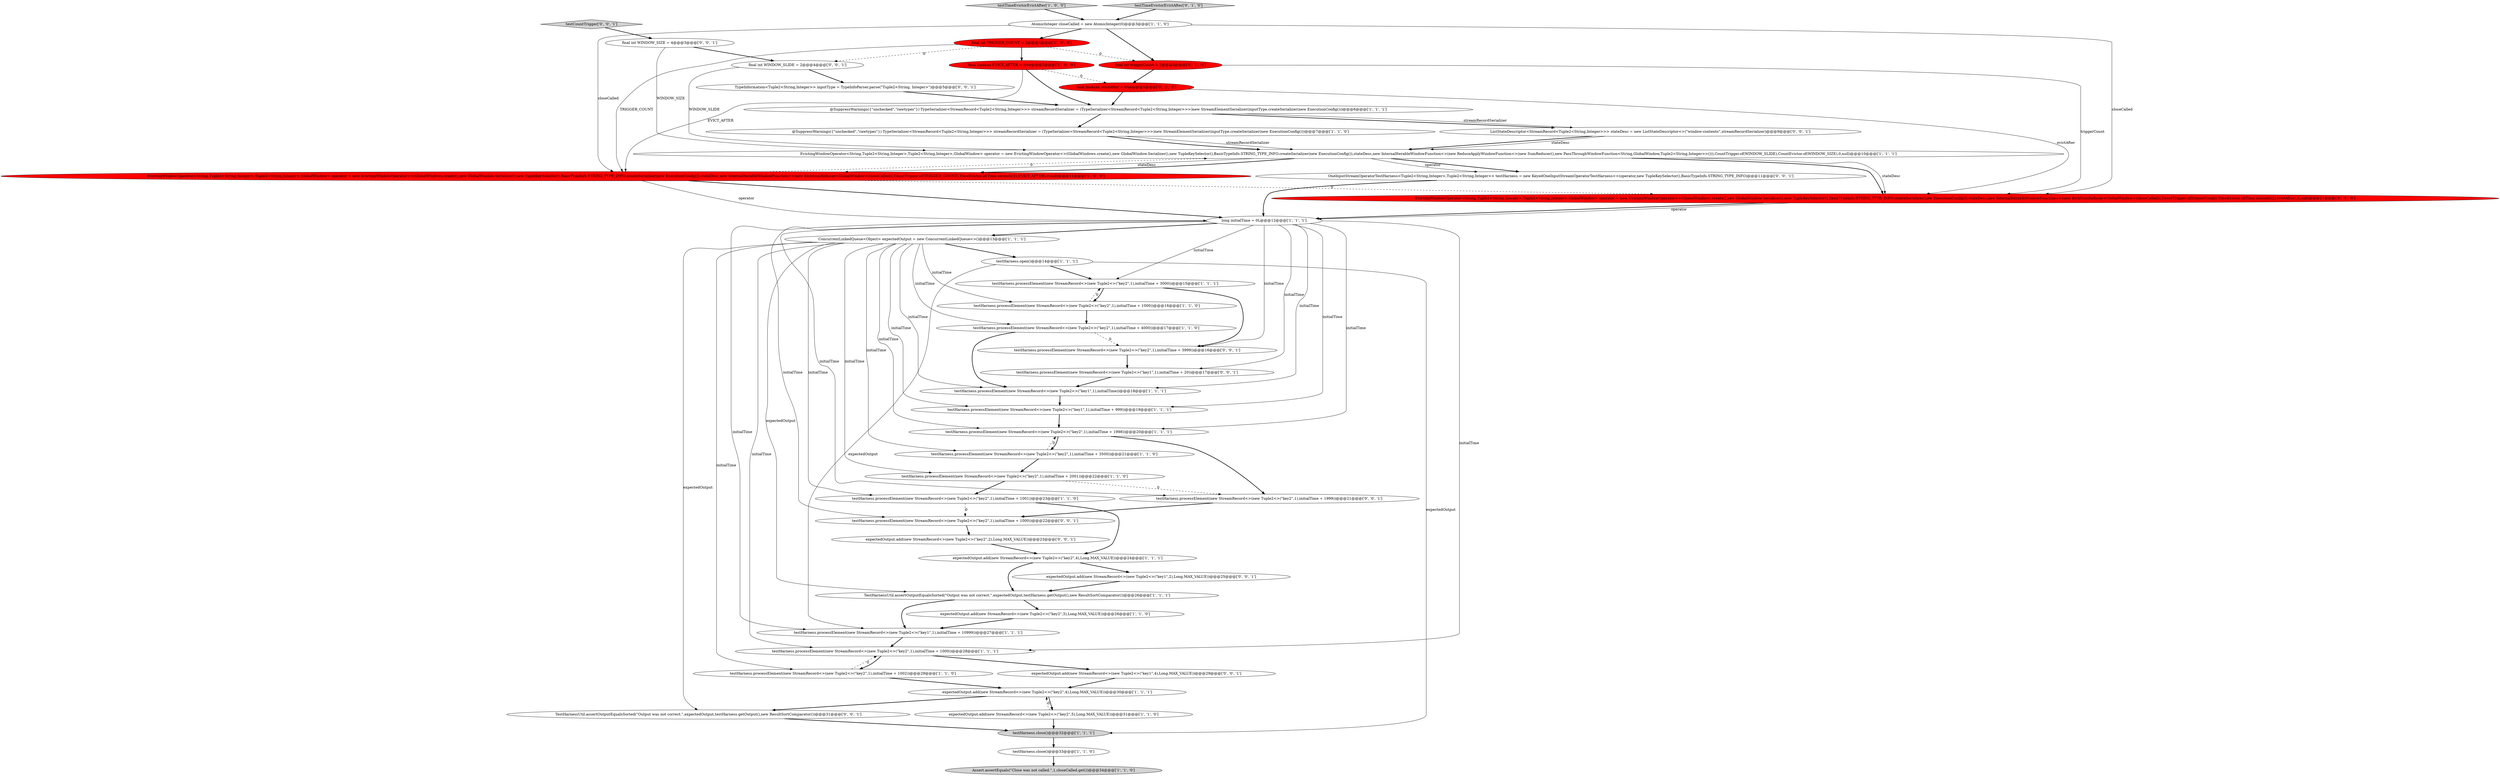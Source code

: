 digraph {
12 [style = filled, label = "TestHarnessUtil.assertOutputEqualsSorted(\"Output was not correct.\",expectedOutput,testHarness.getOutput(),new ResultSortComparator())@@@26@@@['1', '1', '1']", fillcolor = white, shape = ellipse image = "AAA0AAABBB1BBB"];
38 [style = filled, label = "ListStateDescriptor<StreamRecord<Tuple2<String,Integer>>> stateDesc = new ListStateDescriptor<>(\"window-contents\",streamRecordSerializer)@@@9@@@['0', '0', '1']", fillcolor = white, shape = ellipse image = "AAA0AAABBB3BBB"];
33 [style = filled, label = "final int triggerCount = 2@@@4@@@['0', '1', '0']", fillcolor = red, shape = ellipse image = "AAA1AAABBB2BBB"];
17 [style = filled, label = "testHarness.processElement(new StreamRecord<>(new Tuple2<>(\"key2\",1),initialTime + 3000))@@@15@@@['1', '1', '1']", fillcolor = white, shape = ellipse image = "AAA0AAABBB1BBB"];
24 [style = filled, label = "testHarness.processElement(new StreamRecord<>(new Tuple2<>(\"key2\",1),initialTime + 4000))@@@17@@@['1', '1', '0']", fillcolor = white, shape = ellipse image = "AAA0AAABBB1BBB"];
28 [style = filled, label = "final boolean EVICT_AFTER = true@@@5@@@['1', '0', '0']", fillcolor = red, shape = ellipse image = "AAA1AAABBB1BBB"];
42 [style = filled, label = "testHarness.processElement(new StreamRecord<>(new Tuple2<>(\"key2\",1),initialTime + 1000))@@@22@@@['0', '0', '1']", fillcolor = white, shape = ellipse image = "AAA0AAABBB3BBB"];
32 [style = filled, label = "EvictingWindowOperator<String,Tuple2<String,Integer>,Tuple2<String,Integer>,GlobalWindow> operator = new EvictingWindowOperator<>(GlobalWindows.create(),new GlobalWindow.Serializer(),new TupleKeySelector(),BasicTypeInfo.STRING_TYPE_INFO.createSerializer(new ExecutionConfig()),stateDesc,new InternalIterableWindowFunction<>(new RichSumReducer<GlobalWindow>(closeCalled)),CountTrigger.of(triggerCount),TimeEvictor.of(Time.seconds(2),evictAfter),0,null)@@@11@@@['0', '1', '0']", fillcolor = red, shape = ellipse image = "AAA1AAABBB2BBB"];
16 [style = filled, label = "testHarness.processElement(new StreamRecord<>(new Tuple2<>(\"key2\",1),initialTime + 2001))@@@22@@@['1', '1', '0']", fillcolor = white, shape = ellipse image = "AAA0AAABBB1BBB"];
6 [style = filled, label = "@SuppressWarnings({\"unchecked\",\"rawtypes\"}) TypeSerializer<StreamRecord<Tuple2<String,Integer>>> streamRecordSerializer = (TypeSerializer<StreamRecord<Tuple2<String,Integer>>>)new StreamElementSerializer(inputType.createSerializer(new ExecutionConfig()))@@@7@@@['1', '1', '0']", fillcolor = white, shape = ellipse image = "AAA0AAABBB1BBB"];
27 [style = filled, label = "expectedOutput.add(new StreamRecord<>(new Tuple2<>(\"key2\",5),Long.MAX_VALUE))@@@31@@@['1', '1', '0']", fillcolor = white, shape = ellipse image = "AAA0AAABBB1BBB"];
26 [style = filled, label = "EvictingWindowOperator<String,Tuple2<String,Integer>,Tuple2<String,Integer>,GlobalWindow> operator = new EvictingWindowOperator<>(GlobalWindows.create(),new GlobalWindow.Serializer(),new TupleKeySelector(),BasicTypeInfo.STRING_TYPE_INFO.createSerializer(new ExecutionConfig()),stateDesc,new InternalIterableWindowFunction<>(new ReduceApplyWindowFunction<>(new SumReducer(),new PassThroughWindowFunction<String,GlobalWindow,Tuple2<String,Integer>>())),CountTrigger.of(WINDOW_SLIDE),CountEvictor.of(WINDOW_SIZE),0,null)@@@10@@@['1', '1', '1']", fillcolor = white, shape = ellipse image = "AAA0AAABBB1BBB"];
23 [style = filled, label = "long initialTime = 0L@@@12@@@['1', '1', '1']", fillcolor = white, shape = ellipse image = "AAA0AAABBB1BBB"];
15 [style = filled, label = "testHarness.processElement(new StreamRecord<>(new Tuple2<>(\"key1\",1),initialTime + 999))@@@19@@@['1', '1', '1']", fillcolor = white, shape = ellipse image = "AAA0AAABBB1BBB"];
0 [style = filled, label = "expectedOutput.add(new StreamRecord<>(new Tuple2<>(\"key2\",4),Long.MAX_VALUE))@@@24@@@['1', '1', '1']", fillcolor = white, shape = ellipse image = "AAA0AAABBB1BBB"];
36 [style = filled, label = "expectedOutput.add(new StreamRecord<>(new Tuple2<>(\"key1\",4),Long.MAX_VALUE))@@@29@@@['0', '0', '1']", fillcolor = white, shape = ellipse image = "AAA0AAABBB3BBB"];
13 [style = filled, label = "testHarness.processElement(new StreamRecord<>(new Tuple2<>(\"key2\",1),initialTime + 1002))@@@29@@@['1', '1', '0']", fillcolor = white, shape = ellipse image = "AAA0AAABBB1BBB"];
45 [style = filled, label = "expectedOutput.add(new StreamRecord<>(new Tuple2<>(\"key1\",2),Long.MAX_VALUE))@@@25@@@['0', '0', '1']", fillcolor = white, shape = ellipse image = "AAA0AAABBB3BBB"];
7 [style = filled, label = "testHarness.processElement(new StreamRecord<>(new Tuple2<>(\"key2\",1),initialTime + 1001))@@@23@@@['1', '1', '0']", fillcolor = white, shape = ellipse image = "AAA0AAABBB1BBB"];
11 [style = filled, label = "testHarness.processElement(new StreamRecord<>(new Tuple2<>(\"key2\",1),initialTime + 3500))@@@21@@@['1', '1', '0']", fillcolor = white, shape = ellipse image = "AAA0AAABBB1BBB"];
25 [style = filled, label = "testHarness.processElement(new StreamRecord<>(new Tuple2<>(\"key2\",1),initialTime + 1000))@@@28@@@['1', '1', '1']", fillcolor = white, shape = ellipse image = "AAA0AAABBB1BBB"];
19 [style = filled, label = "expectedOutput.add(new StreamRecord<>(new Tuple2<>(\"key2\",4),Long.MAX_VALUE))@@@30@@@['1', '1', '1']", fillcolor = white, shape = ellipse image = "AAA0AAABBB1BBB"];
31 [style = filled, label = "final boolean evictAfter = true@@@5@@@['0', '1', '0']", fillcolor = red, shape = ellipse image = "AAA1AAABBB2BBB"];
35 [style = filled, label = "TestHarnessUtil.assertOutputEqualsSorted(\"Output was not correct.\",expectedOutput,testHarness.getOutput(),new ResultSortComparator())@@@31@@@['0', '0', '1']", fillcolor = white, shape = ellipse image = "AAA0AAABBB3BBB"];
39 [style = filled, label = "final int WINDOW_SIZE = 4@@@3@@@['0', '0', '1']", fillcolor = white, shape = ellipse image = "AAA0AAABBB3BBB"];
48 [style = filled, label = "testHarness.processElement(new StreamRecord<>(new Tuple2<>(\"key2\",1),initialTime + 1999))@@@21@@@['0', '0', '1']", fillcolor = white, shape = ellipse image = "AAA0AAABBB3BBB"];
41 [style = filled, label = "TypeInformation<Tuple2<String,Integer>> inputType = TypeInfoParser.parse(\"Tuple2<String, Integer>\")@@@5@@@['0', '0', '1']", fillcolor = white, shape = ellipse image = "AAA0AAABBB3BBB"];
43 [style = filled, label = "expectedOutput.add(new StreamRecord<>(new Tuple2<>(\"key2\",2),Long.MAX_VALUE))@@@23@@@['0', '0', '1']", fillcolor = white, shape = ellipse image = "AAA0AAABBB3BBB"];
10 [style = filled, label = "expectedOutput.add(new StreamRecord<>(new Tuple2<>(\"key2\",3),Long.MAX_VALUE))@@@26@@@['1', '1', '0']", fillcolor = white, shape = ellipse image = "AAA0AAABBB1BBB"];
1 [style = filled, label = "testHarness.close()@@@33@@@['1', '1', '0']", fillcolor = white, shape = ellipse image = "AAA0AAABBB1BBB"];
40 [style = filled, label = "testHarness.processElement(new StreamRecord<>(new Tuple2<>(\"key1\",1),initialTime + 20))@@@17@@@['0', '0', '1']", fillcolor = white, shape = ellipse image = "AAA0AAABBB3BBB"];
5 [style = filled, label = "testHarness.open()@@@14@@@['1', '1', '1']", fillcolor = white, shape = ellipse image = "AAA0AAABBB1BBB"];
47 [style = filled, label = "testHarness.processElement(new StreamRecord<>(new Tuple2<>(\"key2\",1),initialTime + 3999))@@@16@@@['0', '0', '1']", fillcolor = white, shape = ellipse image = "AAA0AAABBB3BBB"];
21 [style = filled, label = "@SuppressWarnings({\"unchecked\",\"rawtypes\"}) TypeSerializer<StreamRecord<Tuple2<String,Integer>>> streamRecordSerializer = (TypeSerializer<StreamRecord<Tuple2<String,Integer>>>)new StreamElementSerializer(inputType.createSerializer(new ExecutionConfig()))@@@6@@@['1', '1', '1']", fillcolor = white, shape = ellipse image = "AAA0AAABBB1BBB"];
2 [style = filled, label = "testHarness.processElement(new StreamRecord<>(new Tuple2<>(\"key1\",1),initialTime + 10999))@@@27@@@['1', '1', '1']", fillcolor = white, shape = ellipse image = "AAA0AAABBB1BBB"];
29 [style = filled, label = "EvictingWindowOperator<String,Tuple2<String,Integer>,Tuple2<String,Integer>,GlobalWindow> operator = new EvictingWindowOperator<>(GlobalWindows.create(),new GlobalWindow.Serializer(),new TupleKeySelector(),BasicTypeInfo.STRING_TYPE_INFO.createSerializer(new ExecutionConfig()),stateDesc,new InternalIterableWindowFunction<>(new RichSumReducer<GlobalWindow>(closeCalled)),CountTrigger.of(TRIGGER_COUNT),TimeEvictor.of(Time.seconds(2),EVICT_AFTER),0,null)@@@11@@@['1', '0', '0']", fillcolor = red, shape = ellipse image = "AAA1AAABBB1BBB"];
4 [style = filled, label = "testHarness.processElement(new StreamRecord<>(new Tuple2<>(\"key2\",1),initialTime + 1000))@@@16@@@['1', '1', '0']", fillcolor = white, shape = ellipse image = "AAA0AAABBB1BBB"];
8 [style = filled, label = "testTimeEvictorEvictAfter['1', '0', '0']", fillcolor = lightgray, shape = diamond image = "AAA0AAABBB1BBB"];
18 [style = filled, label = "final int TRIGGER_COUNT = 2@@@4@@@['1', '0', '0']", fillcolor = red, shape = ellipse image = "AAA1AAABBB1BBB"];
3 [style = filled, label = "AtomicInteger closeCalled = new AtomicInteger(0)@@@3@@@['1', '1', '0']", fillcolor = white, shape = ellipse image = "AAA0AAABBB1BBB"];
20 [style = filled, label = "Assert.assertEquals(\"Close was not called.\",1,closeCalled.get())@@@34@@@['1', '1', '0']", fillcolor = lightgray, shape = ellipse image = "AAA0AAABBB1BBB"];
46 [style = filled, label = "OneInputStreamOperatorTestHarness<Tuple2<String,Integer>,Tuple2<String,Integer>> testHarness = new KeyedOneInputStreamOperatorTestHarness<>(operator,new TupleKeySelector(),BasicTypeInfo.STRING_TYPE_INFO)@@@11@@@['0', '0', '1']", fillcolor = white, shape = ellipse image = "AAA0AAABBB3BBB"];
14 [style = filled, label = "testHarness.processElement(new StreamRecord<>(new Tuple2<>(\"key2\",1),initialTime + 1998))@@@20@@@['1', '1', '1']", fillcolor = white, shape = ellipse image = "AAA0AAABBB1BBB"];
9 [style = filled, label = "testHarness.processElement(new StreamRecord<>(new Tuple2<>(\"key1\",1),initialTime))@@@18@@@['1', '1', '1']", fillcolor = white, shape = ellipse image = "AAA0AAABBB1BBB"];
44 [style = filled, label = "testCountTrigger['0', '0', '1']", fillcolor = lightgray, shape = diamond image = "AAA0AAABBB3BBB"];
37 [style = filled, label = "final int WINDOW_SLIDE = 2@@@4@@@['0', '0', '1']", fillcolor = white, shape = ellipse image = "AAA0AAABBB3BBB"];
30 [style = filled, label = "testHarness.close()@@@32@@@['1', '1', '1']", fillcolor = lightgray, shape = ellipse image = "AAA0AAABBB1BBB"];
22 [style = filled, label = "ConcurrentLinkedQueue<Object> expectedOutput = new ConcurrentLinkedQueue<>()@@@13@@@['1', '1', '1']", fillcolor = white, shape = ellipse image = "AAA0AAABBB1BBB"];
34 [style = filled, label = "testTimeEvictorEvictAfter['0', '1', '0']", fillcolor = lightgray, shape = diamond image = "AAA0AAABBB2BBB"];
23->14 [style = solid, label="initialTime"];
29->23 [style = solid, label="operator"];
32->23 [style = bold, label=""];
6->26 [style = solid, label="streamRecordSerializer"];
29->32 [style = dashed, label="0"];
5->2 [style = solid, label="expectedOutput"];
16->7 [style = bold, label=""];
1->20 [style = bold, label=""];
22->7 [style = solid, label="initialTime"];
22->4 [style = solid, label="initialTime"];
31->21 [style = bold, label=""];
13->25 [style = dashed, label="0"];
7->42 [style = dashed, label="0"];
21->38 [style = bold, label=""];
3->18 [style = bold, label=""];
12->2 [style = bold, label=""];
29->26 [style = dashed, label="0"];
28->21 [style = bold, label=""];
12->10 [style = bold, label=""];
23->22 [style = bold, label=""];
23->17 [style = solid, label="initialTime"];
23->48 [style = solid, label="initialTime"];
11->14 [style = dashed, label="0"];
22->15 [style = solid, label="initialTime"];
43->0 [style = bold, label=""];
38->26 [style = bold, label=""];
24->47 [style = dashed, label="0"];
2->25 [style = bold, label=""];
14->11 [style = bold, label=""];
23->15 [style = solid, label="initialTime"];
14->48 [style = bold, label=""];
18->33 [style = dashed, label="0"];
11->16 [style = bold, label=""];
26->46 [style = bold, label=""];
31->32 [style = solid, label="evictAfter"];
26->32 [style = bold, label=""];
4->17 [style = dashed, label="0"];
25->36 [style = bold, label=""];
23->2 [style = solid, label="initialTime"];
27->30 [style = bold, label=""];
41->21 [style = bold, label=""];
22->14 [style = solid, label="initialTime"];
22->24 [style = solid, label="initialTime"];
5->30 [style = solid, label="expectedOutput"];
7->0 [style = bold, label=""];
22->11 [style = solid, label="initialTime"];
22->16 [style = solid, label="initialTime"];
3->33 [style = bold, label=""];
29->23 [style = bold, label=""];
5->17 [style = bold, label=""];
22->5 [style = bold, label=""];
18->28 [style = bold, label=""];
37->26 [style = solid, label="WINDOW_SLIDE"];
23->40 [style = solid, label="initialTime"];
26->32 [style = solid, label="stateDesc"];
16->48 [style = dashed, label="0"];
28->31 [style = dashed, label="0"];
18->37 [style = dashed, label="0"];
10->2 [style = bold, label=""];
27->19 [style = dashed, label="0"];
22->9 [style = solid, label="initialTime"];
22->13 [style = solid, label="initialTime"];
33->32 [style = solid, label="triggerCount"];
39->37 [style = bold, label=""];
22->35 [style = solid, label="expectedOutput"];
6->26 [style = bold, label=""];
4->24 [style = bold, label=""];
15->14 [style = bold, label=""];
0->45 [style = bold, label=""];
47->40 [style = bold, label=""];
23->47 [style = solid, label="initialTime"];
0->12 [style = bold, label=""];
37->41 [style = bold, label=""];
8->3 [style = bold, label=""];
23->9 [style = solid, label="initialTime"];
40->9 [style = bold, label=""];
18->29 [style = solid, label="TRIGGER_COUNT"];
26->29 [style = solid, label="stateDesc"];
32->23 [style = solid, label="operator"];
13->19 [style = bold, label=""];
22->25 [style = solid, label="initialTime"];
19->35 [style = bold, label=""];
22->12 [style = solid, label="expectedOutput"];
35->30 [style = bold, label=""];
46->23 [style = bold, label=""];
17->4 [style = bold, label=""];
24->9 [style = bold, label=""];
36->19 [style = bold, label=""];
3->32 [style = solid, label="closeCalled"];
42->43 [style = bold, label=""];
30->1 [style = bold, label=""];
23->25 [style = solid, label="initialTime"];
21->6 [style = bold, label=""];
25->13 [style = bold, label=""];
17->47 [style = bold, label=""];
26->29 [style = bold, label=""];
39->26 [style = solid, label="WINDOW_SIZE"];
38->26 [style = solid, label="stateDesc"];
48->42 [style = bold, label=""];
44->39 [style = bold, label=""];
45->12 [style = bold, label=""];
28->29 [style = solid, label="EVICT_AFTER"];
34->3 [style = bold, label=""];
9->15 [style = bold, label=""];
19->27 [style = bold, label=""];
33->31 [style = bold, label=""];
26->46 [style = solid, label="operator"];
3->29 [style = solid, label="closeCalled"];
21->38 [style = solid, label="streamRecordSerializer"];
23->42 [style = solid, label="initialTime"];
}

